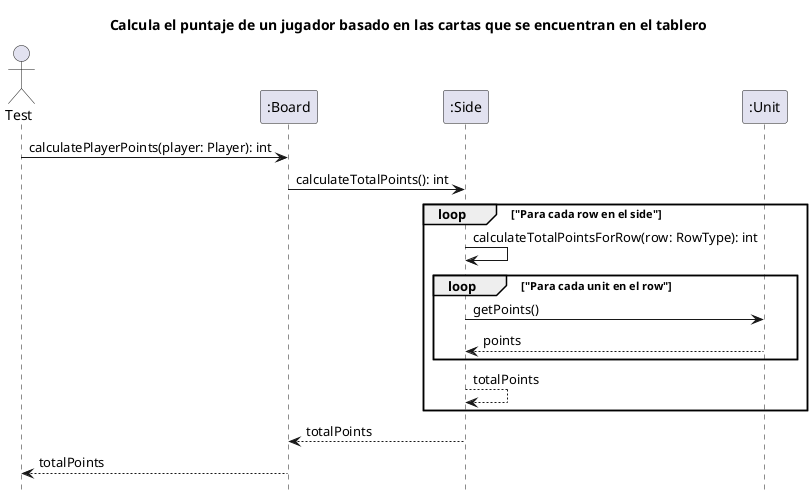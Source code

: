 @startuml DiagramaDeSecuencia1

hide footbox

title: Calcula el puntaje de un jugador basado en las cartas que se encuentran en el tablero

actor Test as test

participant ":Board" as board
participant ":Side" as side
participant ":Unit" as unit


test -> board : calculatePlayerPoints(player: Player): int
board -> side : calculateTotalPoints(): int

loop "Para cada row en el side" 
    side -> side : calculateTotalPointsForRow(row: RowType): int

    loop "Para cada unit en el row"
        side -> unit : getPoints()
        unit --> side : points
    end
    side --> side : totalPoints
end

side --> board : totalPoints

board --> test : totalPoints

@enduml